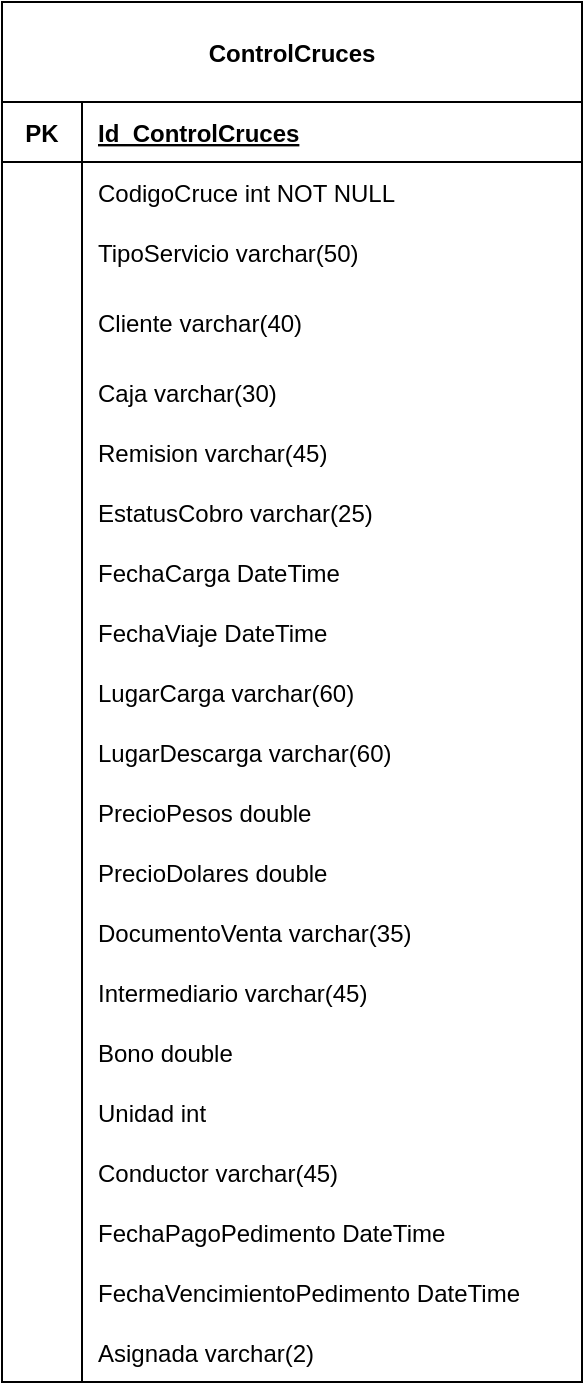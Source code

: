 <mxfile version="14.5.1" type="device"><diagram id="K0Dc9FcuZyo3_7u2srgX" name="Página-1"><mxGraphModel dx="926" dy="626" grid="1" gridSize="10" guides="1" tooltips="1" connect="1" arrows="1" fold="1" page="1" pageScale="1" pageWidth="827" pageHeight="1169" math="0" shadow="0"><root><mxCell id="0"/><mxCell id="1" parent="0"/><mxCell id="8Da_E09g4O5D14vLQ-nJ-1" value="ControlCruces" style="shape=table;startSize=50;container=1;collapsible=1;childLayout=tableLayout;fixedRows=1;rowLines=0;fontStyle=1;align=center;resizeLast=1;resizeLastRow=1;" parent="1" vertex="1"><mxGeometry x="240" y="190" width="290" height="690" as="geometry"><mxRectangle x="240" y="190" width="120" height="50" as="alternateBounds"/></mxGeometry></mxCell><mxCell id="8Da_E09g4O5D14vLQ-nJ-2" value="" style="shape=partialRectangle;collapsible=0;dropTarget=0;pointerEvents=0;fillColor=none;top=0;left=0;bottom=1;right=0;points=[[0,0.5],[1,0.5]];portConstraint=eastwest;" parent="8Da_E09g4O5D14vLQ-nJ-1" vertex="1"><mxGeometry y="50" width="290" height="30" as="geometry"/></mxCell><mxCell id="8Da_E09g4O5D14vLQ-nJ-3" value="PK" style="shape=partialRectangle;connectable=0;fillColor=none;top=0;left=0;bottom=0;right=0;fontStyle=1;overflow=hidden;" parent="8Da_E09g4O5D14vLQ-nJ-2" vertex="1"><mxGeometry width="40" height="30" as="geometry"/></mxCell><mxCell id="8Da_E09g4O5D14vLQ-nJ-4" value="Id_ControlCruces" style="shape=partialRectangle;connectable=0;fillColor=none;top=0;left=0;bottom=0;right=0;align=left;spacingLeft=6;fontStyle=5;overflow=hidden;" parent="8Da_E09g4O5D14vLQ-nJ-2" vertex="1"><mxGeometry x="40" width="250" height="30" as="geometry"/></mxCell><mxCell id="8Da_E09g4O5D14vLQ-nJ-5" value="" style="shape=partialRectangle;collapsible=0;dropTarget=0;pointerEvents=0;fillColor=none;top=0;left=0;bottom=0;right=0;points=[[0,0.5],[1,0.5]];portConstraint=eastwest;" parent="8Da_E09g4O5D14vLQ-nJ-1" vertex="1"><mxGeometry y="80" width="290" height="30" as="geometry"/></mxCell><mxCell id="8Da_E09g4O5D14vLQ-nJ-6" value="" style="shape=partialRectangle;connectable=0;fillColor=none;top=0;left=0;bottom=0;right=0;editable=1;overflow=hidden;" parent="8Da_E09g4O5D14vLQ-nJ-5" vertex="1"><mxGeometry width="40" height="30" as="geometry"/></mxCell><mxCell id="8Da_E09g4O5D14vLQ-nJ-7" value="CodigoCruce int NOT NULL" style="shape=partialRectangle;connectable=0;fillColor=none;top=0;left=0;bottom=0;right=0;align=left;spacingLeft=6;overflow=hidden;" parent="8Da_E09g4O5D14vLQ-nJ-5" vertex="1"><mxGeometry x="40" width="250" height="30" as="geometry"/></mxCell><mxCell id="8Da_E09g4O5D14vLQ-nJ-8" value="" style="shape=partialRectangle;collapsible=0;dropTarget=0;pointerEvents=0;fillColor=none;top=0;left=0;bottom=0;right=0;points=[[0,0.5],[1,0.5]];portConstraint=eastwest;" parent="8Da_E09g4O5D14vLQ-nJ-1" vertex="1"><mxGeometry y="110" width="290" height="30" as="geometry"/></mxCell><mxCell id="8Da_E09g4O5D14vLQ-nJ-9" value="" style="shape=partialRectangle;connectable=0;fillColor=none;top=0;left=0;bottom=0;right=0;editable=1;overflow=hidden;" parent="8Da_E09g4O5D14vLQ-nJ-8" vertex="1"><mxGeometry width="40" height="30" as="geometry"/></mxCell><mxCell id="8Da_E09g4O5D14vLQ-nJ-10" value="TipoServicio varchar(50)" style="shape=partialRectangle;connectable=0;fillColor=none;top=0;left=0;bottom=0;right=0;align=left;spacingLeft=6;overflow=hidden;" parent="8Da_E09g4O5D14vLQ-nJ-8" vertex="1"><mxGeometry x="40" width="250" height="30" as="geometry"/></mxCell><mxCell id="8Da_E09g4O5D14vLQ-nJ-11" value="" style="shape=partialRectangle;collapsible=0;dropTarget=0;pointerEvents=0;fillColor=none;top=0;left=0;bottom=0;right=0;points=[[0,0.5],[1,0.5]];portConstraint=eastwest;" parent="8Da_E09g4O5D14vLQ-nJ-1" vertex="1"><mxGeometry y="140" width="290" height="40" as="geometry"/></mxCell><mxCell id="8Da_E09g4O5D14vLQ-nJ-12" value="" style="shape=partialRectangle;connectable=0;fillColor=none;top=0;left=0;bottom=0;right=0;editable=1;overflow=hidden;" parent="8Da_E09g4O5D14vLQ-nJ-11" vertex="1"><mxGeometry width="40" height="40" as="geometry"/></mxCell><mxCell id="8Da_E09g4O5D14vLQ-nJ-13" value="Cliente varchar(40)" style="shape=partialRectangle;connectable=0;fillColor=none;top=0;left=0;bottom=0;right=0;align=left;spacingLeft=6;overflow=hidden;" parent="8Da_E09g4O5D14vLQ-nJ-11" vertex="1"><mxGeometry x="40" width="250" height="40" as="geometry"/></mxCell><mxCell id="9X268-whVvpJpmrrbR7A-1" value="" style="shape=partialRectangle;collapsible=0;dropTarget=0;pointerEvents=0;fillColor=none;top=0;left=0;bottom=0;right=0;points=[[0,0.5],[1,0.5]];portConstraint=eastwest;" parent="8Da_E09g4O5D14vLQ-nJ-1" vertex="1"><mxGeometry y="180" width="290" height="30" as="geometry"/></mxCell><mxCell id="9X268-whVvpJpmrrbR7A-2" value="" style="shape=partialRectangle;connectable=0;fillColor=none;top=0;left=0;bottom=0;right=0;editable=1;overflow=hidden;" parent="9X268-whVvpJpmrrbR7A-1" vertex="1"><mxGeometry width="40" height="30" as="geometry"/></mxCell><mxCell id="9X268-whVvpJpmrrbR7A-3" value="Caja varchar(30)" style="shape=partialRectangle;connectable=0;fillColor=none;top=0;left=0;bottom=0;right=0;align=left;spacingLeft=6;overflow=hidden;" parent="9X268-whVvpJpmrrbR7A-1" vertex="1"><mxGeometry x="40" width="250" height="30" as="geometry"/></mxCell><mxCell id="9X268-whVvpJpmrrbR7A-4" value="" style="shape=partialRectangle;collapsible=0;dropTarget=0;pointerEvents=0;fillColor=none;top=0;left=0;bottom=0;right=0;points=[[0,0.5],[1,0.5]];portConstraint=eastwest;" parent="8Da_E09g4O5D14vLQ-nJ-1" vertex="1"><mxGeometry y="210" width="290" height="30" as="geometry"/></mxCell><mxCell id="9X268-whVvpJpmrrbR7A-5" value="" style="shape=partialRectangle;connectable=0;fillColor=none;top=0;left=0;bottom=0;right=0;editable=1;overflow=hidden;" parent="9X268-whVvpJpmrrbR7A-4" vertex="1"><mxGeometry width="40" height="30" as="geometry"/></mxCell><mxCell id="9X268-whVvpJpmrrbR7A-6" value="Remision varchar(45)" style="shape=partialRectangle;connectable=0;fillColor=none;top=0;left=0;bottom=0;right=0;align=left;spacingLeft=6;overflow=hidden;" parent="9X268-whVvpJpmrrbR7A-4" vertex="1"><mxGeometry x="40" width="250" height="30" as="geometry"/></mxCell><mxCell id="9X268-whVvpJpmrrbR7A-7" value="" style="shape=partialRectangle;collapsible=0;dropTarget=0;pointerEvents=0;fillColor=none;top=0;left=0;bottom=0;right=0;points=[[0,0.5],[1,0.5]];portConstraint=eastwest;" parent="8Da_E09g4O5D14vLQ-nJ-1" vertex="1"><mxGeometry y="240" width="290" height="30" as="geometry"/></mxCell><mxCell id="9X268-whVvpJpmrrbR7A-8" value="" style="shape=partialRectangle;connectable=0;fillColor=none;top=0;left=0;bottom=0;right=0;editable=1;overflow=hidden;" parent="9X268-whVvpJpmrrbR7A-7" vertex="1"><mxGeometry width="40" height="30" as="geometry"/></mxCell><mxCell id="9X268-whVvpJpmrrbR7A-9" value="EstatusCobro varchar(25)" style="shape=partialRectangle;connectable=0;fillColor=none;top=0;left=0;bottom=0;right=0;align=left;spacingLeft=6;overflow=hidden;" parent="9X268-whVvpJpmrrbR7A-7" vertex="1"><mxGeometry x="40" width="250" height="30" as="geometry"/></mxCell><mxCell id="9X268-whVvpJpmrrbR7A-10" value="" style="shape=partialRectangle;collapsible=0;dropTarget=0;pointerEvents=0;fillColor=none;top=0;left=0;bottom=0;right=0;points=[[0,0.5],[1,0.5]];portConstraint=eastwest;" parent="8Da_E09g4O5D14vLQ-nJ-1" vertex="1"><mxGeometry y="270" width="290" height="30" as="geometry"/></mxCell><mxCell id="9X268-whVvpJpmrrbR7A-11" value="" style="shape=partialRectangle;connectable=0;fillColor=none;top=0;left=0;bottom=0;right=0;editable=1;overflow=hidden;" parent="9X268-whVvpJpmrrbR7A-10" vertex="1"><mxGeometry width="40" height="30" as="geometry"/></mxCell><mxCell id="9X268-whVvpJpmrrbR7A-12" value="FechaCarga DateTime" style="shape=partialRectangle;connectable=0;fillColor=none;top=0;left=0;bottom=0;right=0;align=left;spacingLeft=6;overflow=hidden;" parent="9X268-whVvpJpmrrbR7A-10" vertex="1"><mxGeometry x="40" width="250" height="30" as="geometry"/></mxCell><mxCell id="9X268-whVvpJpmrrbR7A-13" value="" style="shape=partialRectangle;collapsible=0;dropTarget=0;pointerEvents=0;fillColor=none;top=0;left=0;bottom=0;right=0;points=[[0,0.5],[1,0.5]];portConstraint=eastwest;" parent="8Da_E09g4O5D14vLQ-nJ-1" vertex="1"><mxGeometry y="300" width="290" height="30" as="geometry"/></mxCell><mxCell id="9X268-whVvpJpmrrbR7A-14" value="" style="shape=partialRectangle;connectable=0;fillColor=none;top=0;left=0;bottom=0;right=0;editable=1;overflow=hidden;" parent="9X268-whVvpJpmrrbR7A-13" vertex="1"><mxGeometry width="40" height="30" as="geometry"/></mxCell><mxCell id="9X268-whVvpJpmrrbR7A-15" value="FechaViaje DateTime" style="shape=partialRectangle;connectable=0;fillColor=none;top=0;left=0;bottom=0;right=0;align=left;spacingLeft=6;overflow=hidden;" parent="9X268-whVvpJpmrrbR7A-13" vertex="1"><mxGeometry x="40" width="250" height="30" as="geometry"/></mxCell><mxCell id="9X268-whVvpJpmrrbR7A-19" value="" style="shape=partialRectangle;collapsible=0;dropTarget=0;pointerEvents=0;fillColor=none;top=0;left=0;bottom=0;right=0;points=[[0,0.5],[1,0.5]];portConstraint=eastwest;" parent="8Da_E09g4O5D14vLQ-nJ-1" vertex="1"><mxGeometry y="330" width="290" height="30" as="geometry"/></mxCell><mxCell id="9X268-whVvpJpmrrbR7A-20" value="" style="shape=partialRectangle;connectable=0;fillColor=none;top=0;left=0;bottom=0;right=0;editable=1;overflow=hidden;" parent="9X268-whVvpJpmrrbR7A-19" vertex="1"><mxGeometry width="40" height="30" as="geometry"/></mxCell><mxCell id="9X268-whVvpJpmrrbR7A-21" value="LugarCarga varchar(60)" style="shape=partialRectangle;connectable=0;fillColor=none;top=0;left=0;bottom=0;right=0;align=left;spacingLeft=6;overflow=hidden;" parent="9X268-whVvpJpmrrbR7A-19" vertex="1"><mxGeometry x="40" width="250" height="30" as="geometry"/></mxCell><mxCell id="9X268-whVvpJpmrrbR7A-16" value="" style="shape=partialRectangle;collapsible=0;dropTarget=0;pointerEvents=0;fillColor=none;top=0;left=0;bottom=0;right=0;points=[[0,0.5],[1,0.5]];portConstraint=eastwest;" parent="8Da_E09g4O5D14vLQ-nJ-1" vertex="1"><mxGeometry y="360" width="290" height="30" as="geometry"/></mxCell><mxCell id="9X268-whVvpJpmrrbR7A-17" value="" style="shape=partialRectangle;connectable=0;fillColor=none;top=0;left=0;bottom=0;right=0;editable=1;overflow=hidden;" parent="9X268-whVvpJpmrrbR7A-16" vertex="1"><mxGeometry width="40" height="30" as="geometry"/></mxCell><mxCell id="9X268-whVvpJpmrrbR7A-18" value="LugarDescarga varchar(60)" style="shape=partialRectangle;connectable=0;fillColor=none;top=0;left=0;bottom=0;right=0;align=left;spacingLeft=6;overflow=hidden;" parent="9X268-whVvpJpmrrbR7A-16" vertex="1"><mxGeometry x="40" width="250" height="30" as="geometry"/></mxCell><mxCell id="9X268-whVvpJpmrrbR7A-23" value="" style="shape=partialRectangle;collapsible=0;dropTarget=0;pointerEvents=0;fillColor=none;top=0;left=0;bottom=0;right=0;points=[[0,0.5],[1,0.5]];portConstraint=eastwest;" parent="8Da_E09g4O5D14vLQ-nJ-1" vertex="1"><mxGeometry y="390" width="290" height="30" as="geometry"/></mxCell><mxCell id="9X268-whVvpJpmrrbR7A-24" value="" style="shape=partialRectangle;connectable=0;fillColor=none;top=0;left=0;bottom=0;right=0;editable=1;overflow=hidden;" parent="9X268-whVvpJpmrrbR7A-23" vertex="1"><mxGeometry width="40" height="30" as="geometry"/></mxCell><mxCell id="9X268-whVvpJpmrrbR7A-25" value="PrecioPesos double" style="shape=partialRectangle;connectable=0;fillColor=none;top=0;left=0;bottom=0;right=0;align=left;spacingLeft=6;overflow=hidden;" parent="9X268-whVvpJpmrrbR7A-23" vertex="1"><mxGeometry x="40" width="250" height="30" as="geometry"/></mxCell><mxCell id="9X268-whVvpJpmrrbR7A-26" value="" style="shape=partialRectangle;collapsible=0;dropTarget=0;pointerEvents=0;fillColor=none;top=0;left=0;bottom=0;right=0;points=[[0,0.5],[1,0.5]];portConstraint=eastwest;" parent="8Da_E09g4O5D14vLQ-nJ-1" vertex="1"><mxGeometry y="420" width="290" height="30" as="geometry"/></mxCell><mxCell id="9X268-whVvpJpmrrbR7A-27" value="" style="shape=partialRectangle;connectable=0;fillColor=none;top=0;left=0;bottom=0;right=0;editable=1;overflow=hidden;" parent="9X268-whVvpJpmrrbR7A-26" vertex="1"><mxGeometry width="40" height="30" as="geometry"/></mxCell><mxCell id="9X268-whVvpJpmrrbR7A-28" value="PrecioDolares double" style="shape=partialRectangle;connectable=0;fillColor=none;top=0;left=0;bottom=0;right=0;align=left;spacingLeft=6;overflow=hidden;" parent="9X268-whVvpJpmrrbR7A-26" vertex="1"><mxGeometry x="40" width="250" height="30" as="geometry"/></mxCell><mxCell id="9X268-whVvpJpmrrbR7A-29" value="" style="shape=partialRectangle;collapsible=0;dropTarget=0;pointerEvents=0;fillColor=none;top=0;left=0;bottom=0;right=0;points=[[0,0.5],[1,0.5]];portConstraint=eastwest;" parent="8Da_E09g4O5D14vLQ-nJ-1" vertex="1"><mxGeometry y="450" width="290" height="30" as="geometry"/></mxCell><mxCell id="9X268-whVvpJpmrrbR7A-30" value="" style="shape=partialRectangle;connectable=0;fillColor=none;top=0;left=0;bottom=0;right=0;editable=1;overflow=hidden;" parent="9X268-whVvpJpmrrbR7A-29" vertex="1"><mxGeometry width="40" height="30" as="geometry"/></mxCell><mxCell id="9X268-whVvpJpmrrbR7A-31" value="DocumentoVenta varchar(35)" style="shape=partialRectangle;connectable=0;fillColor=none;top=0;left=0;bottom=0;right=0;align=left;spacingLeft=6;overflow=hidden;" parent="9X268-whVvpJpmrrbR7A-29" vertex="1"><mxGeometry x="40" width="250" height="30" as="geometry"/></mxCell><mxCell id="9X268-whVvpJpmrrbR7A-32" value="" style="shape=partialRectangle;collapsible=0;dropTarget=0;pointerEvents=0;fillColor=none;top=0;left=0;bottom=0;right=0;points=[[0,0.5],[1,0.5]];portConstraint=eastwest;" parent="8Da_E09g4O5D14vLQ-nJ-1" vertex="1"><mxGeometry y="480" width="290" height="30" as="geometry"/></mxCell><mxCell id="9X268-whVvpJpmrrbR7A-33" value="" style="shape=partialRectangle;connectable=0;fillColor=none;top=0;left=0;bottom=0;right=0;editable=1;overflow=hidden;" parent="9X268-whVvpJpmrrbR7A-32" vertex="1"><mxGeometry width="40" height="30" as="geometry"/></mxCell><mxCell id="9X268-whVvpJpmrrbR7A-34" value="Intermediario varchar(45)" style="shape=partialRectangle;connectable=0;fillColor=none;top=0;left=0;bottom=0;right=0;align=left;spacingLeft=6;overflow=hidden;" parent="9X268-whVvpJpmrrbR7A-32" vertex="1"><mxGeometry x="40" width="250" height="30" as="geometry"/></mxCell><mxCell id="9X268-whVvpJpmrrbR7A-35" value="" style="shape=partialRectangle;collapsible=0;dropTarget=0;pointerEvents=0;fillColor=none;top=0;left=0;bottom=0;right=0;points=[[0,0.5],[1,0.5]];portConstraint=eastwest;" parent="8Da_E09g4O5D14vLQ-nJ-1" vertex="1"><mxGeometry y="510" width="290" height="30" as="geometry"/></mxCell><mxCell id="9X268-whVvpJpmrrbR7A-36" value="" style="shape=partialRectangle;connectable=0;fillColor=none;top=0;left=0;bottom=0;right=0;editable=1;overflow=hidden;" parent="9X268-whVvpJpmrrbR7A-35" vertex="1"><mxGeometry width="40" height="30" as="geometry"/></mxCell><mxCell id="9X268-whVvpJpmrrbR7A-37" value="Bono double" style="shape=partialRectangle;connectable=0;fillColor=none;top=0;left=0;bottom=0;right=0;align=left;spacingLeft=6;overflow=hidden;" parent="9X268-whVvpJpmrrbR7A-35" vertex="1"><mxGeometry x="40" width="250" height="30" as="geometry"/></mxCell><mxCell id="9X268-whVvpJpmrrbR7A-38" value="" style="shape=partialRectangle;collapsible=0;dropTarget=0;pointerEvents=0;fillColor=none;top=0;left=0;bottom=0;right=0;points=[[0,0.5],[1,0.5]];portConstraint=eastwest;" parent="8Da_E09g4O5D14vLQ-nJ-1" vertex="1"><mxGeometry y="540" width="290" height="30" as="geometry"/></mxCell><mxCell id="9X268-whVvpJpmrrbR7A-39" value="" style="shape=partialRectangle;connectable=0;fillColor=none;top=0;left=0;bottom=0;right=0;editable=1;overflow=hidden;" parent="9X268-whVvpJpmrrbR7A-38" vertex="1"><mxGeometry width="40" height="30" as="geometry"/></mxCell><mxCell id="9X268-whVvpJpmrrbR7A-40" value="Unidad int" style="shape=partialRectangle;connectable=0;fillColor=none;top=0;left=0;bottom=0;right=0;align=left;spacingLeft=6;overflow=hidden;" parent="9X268-whVvpJpmrrbR7A-38" vertex="1"><mxGeometry x="40" width="250" height="30" as="geometry"/></mxCell><mxCell id="9X268-whVvpJpmrrbR7A-41" value="" style="shape=partialRectangle;collapsible=0;dropTarget=0;pointerEvents=0;fillColor=none;top=0;left=0;bottom=0;right=0;points=[[0,0.5],[1,0.5]];portConstraint=eastwest;" parent="8Da_E09g4O5D14vLQ-nJ-1" vertex="1"><mxGeometry y="570" width="290" height="30" as="geometry"/></mxCell><mxCell id="9X268-whVvpJpmrrbR7A-42" value="" style="shape=partialRectangle;connectable=0;fillColor=none;top=0;left=0;bottom=0;right=0;editable=1;overflow=hidden;" parent="9X268-whVvpJpmrrbR7A-41" vertex="1"><mxGeometry width="40" height="30" as="geometry"/></mxCell><mxCell id="9X268-whVvpJpmrrbR7A-43" value="Conductor varchar(45)" style="shape=partialRectangle;connectable=0;fillColor=none;top=0;left=0;bottom=0;right=0;align=left;spacingLeft=6;overflow=hidden;" parent="9X268-whVvpJpmrrbR7A-41" vertex="1"><mxGeometry x="40" width="250" height="30" as="geometry"/></mxCell><mxCell id="2qsvwpMcBFAWU-KCuvAy-1" value="" style="shape=partialRectangle;collapsible=0;dropTarget=0;pointerEvents=0;fillColor=none;top=0;left=0;bottom=0;right=0;points=[[0,0.5],[1,0.5]];portConstraint=eastwest;" parent="8Da_E09g4O5D14vLQ-nJ-1" vertex="1"><mxGeometry y="600" width="290" height="30" as="geometry"/></mxCell><mxCell id="2qsvwpMcBFAWU-KCuvAy-2" value="" style="shape=partialRectangle;connectable=0;fillColor=none;top=0;left=0;bottom=0;right=0;editable=1;overflow=hidden;" parent="2qsvwpMcBFAWU-KCuvAy-1" vertex="1"><mxGeometry width="40" height="30" as="geometry"/></mxCell><mxCell id="2qsvwpMcBFAWU-KCuvAy-3" value="FechaPagoPedimento DateTime" style="shape=partialRectangle;connectable=0;fillColor=none;top=0;left=0;bottom=0;right=0;align=left;spacingLeft=6;overflow=hidden;" parent="2qsvwpMcBFAWU-KCuvAy-1" vertex="1"><mxGeometry x="40" width="250" height="30" as="geometry"/></mxCell><mxCell id="2qsvwpMcBFAWU-KCuvAy-4" value="" style="shape=partialRectangle;collapsible=0;dropTarget=0;pointerEvents=0;fillColor=none;top=0;left=0;bottom=0;right=0;points=[[0,0.5],[1,0.5]];portConstraint=eastwest;" parent="8Da_E09g4O5D14vLQ-nJ-1" vertex="1"><mxGeometry y="630" width="290" height="30" as="geometry"/></mxCell><mxCell id="2qsvwpMcBFAWU-KCuvAy-5" value="" style="shape=partialRectangle;connectable=0;fillColor=none;top=0;left=0;bottom=0;right=0;editable=1;overflow=hidden;" parent="2qsvwpMcBFAWU-KCuvAy-4" vertex="1"><mxGeometry width="40" height="30" as="geometry"/></mxCell><mxCell id="2qsvwpMcBFAWU-KCuvAy-6" value="FechaVencimientoPedimento DateTime" style="shape=partialRectangle;connectable=0;fillColor=none;top=0;left=0;bottom=0;right=0;align=left;spacingLeft=6;overflow=hidden;" parent="2qsvwpMcBFAWU-KCuvAy-4" vertex="1"><mxGeometry x="40" width="250" height="30" as="geometry"/></mxCell><mxCell id="2qsvwpMcBFAWU-KCuvAy-7" value="" style="shape=partialRectangle;collapsible=0;dropTarget=0;pointerEvents=0;fillColor=none;top=0;left=0;bottom=0;right=0;points=[[0,0.5],[1,0.5]];portConstraint=eastwest;" parent="8Da_E09g4O5D14vLQ-nJ-1" vertex="1"><mxGeometry y="660" width="290" height="30" as="geometry"/></mxCell><mxCell id="2qsvwpMcBFAWU-KCuvAy-8" value="" style="shape=partialRectangle;connectable=0;fillColor=none;top=0;left=0;bottom=0;right=0;editable=1;overflow=hidden;" parent="2qsvwpMcBFAWU-KCuvAy-7" vertex="1"><mxGeometry width="40" height="30" as="geometry"/></mxCell><mxCell id="2qsvwpMcBFAWU-KCuvAy-9" value="Asignada varchar(2)" style="shape=partialRectangle;connectable=0;fillColor=none;top=0;left=0;bottom=0;right=0;align=left;spacingLeft=6;overflow=hidden;" parent="2qsvwpMcBFAWU-KCuvAy-7" vertex="1"><mxGeometry x="40" width="250" height="30" as="geometry"/></mxCell></root></mxGraphModel></diagram></mxfile>